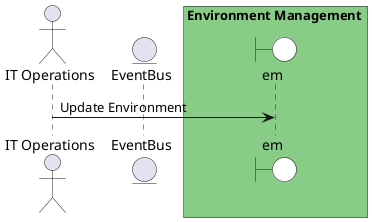 @startuml

actor "IT Operations"


entity EventBus

box Environment Management #88cc88
    boundary em #white
end box



"IT Operations" -> em: Update Environment



@enduml

